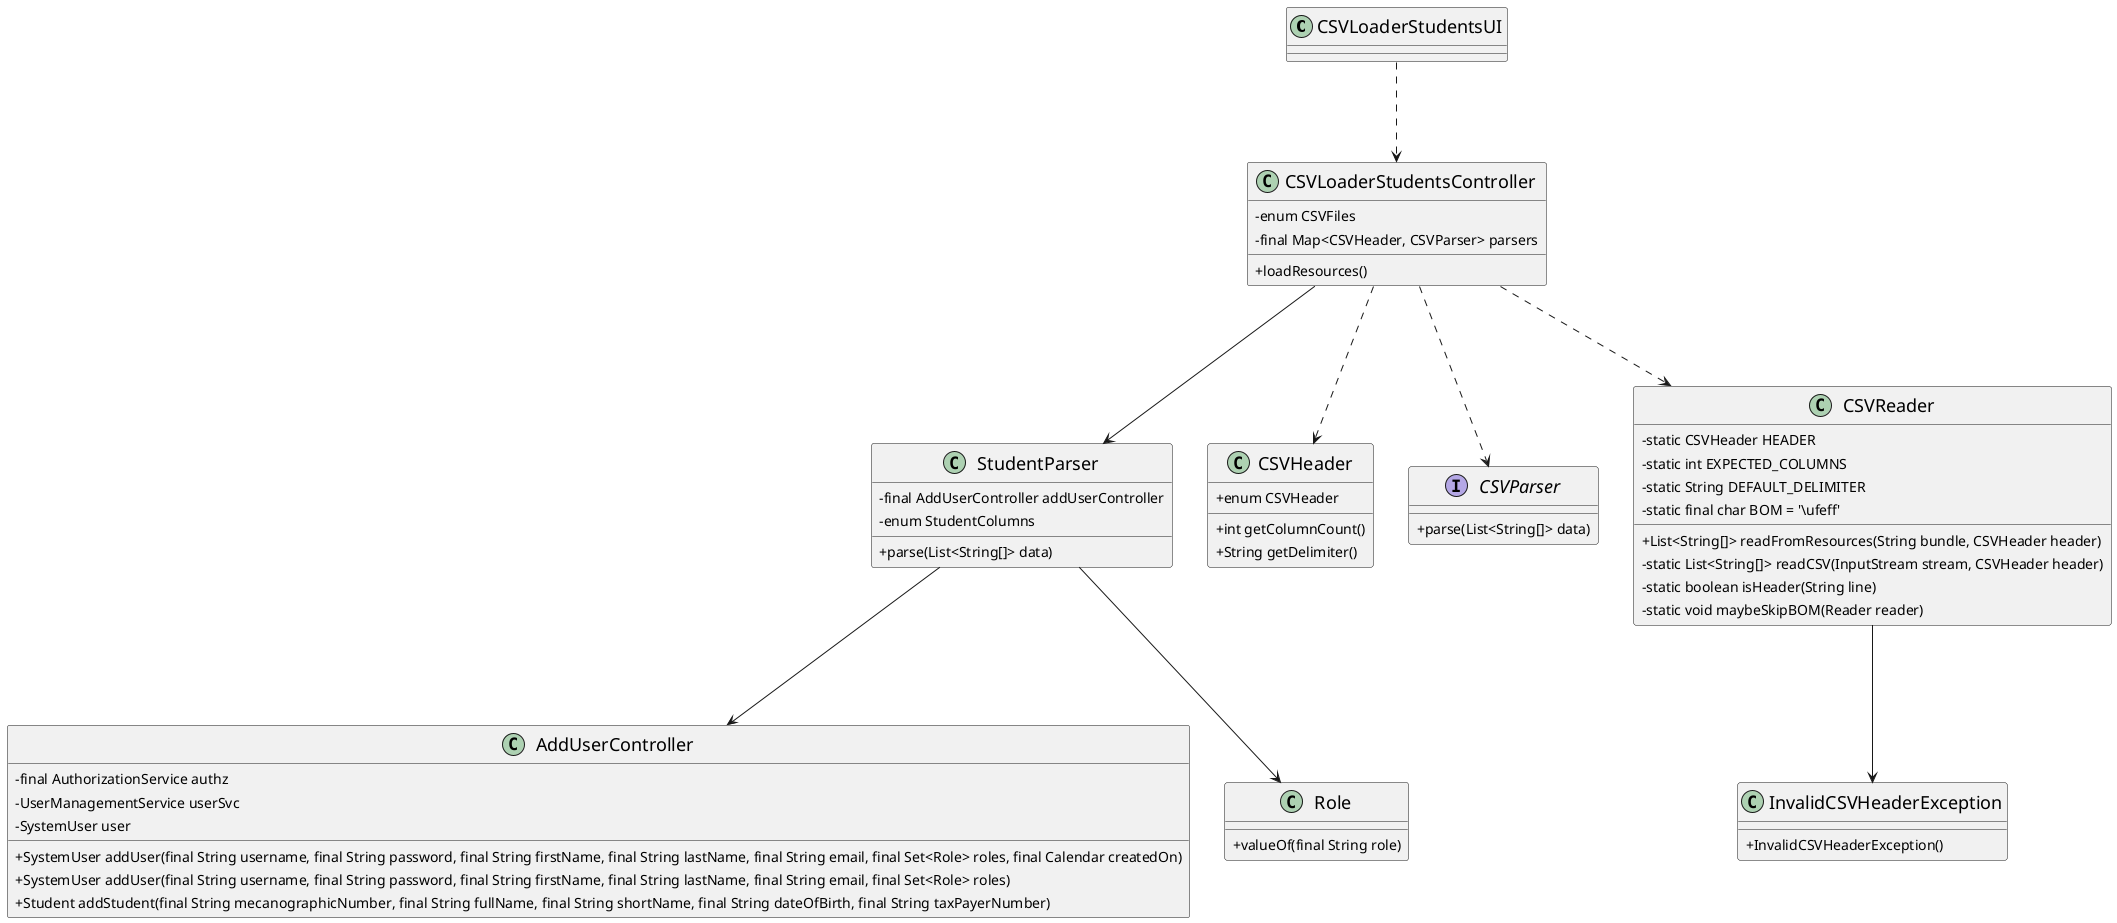 @startuml
'https://plantuml.com/class-diagram

skinparam classAttributeIconSize 0
skinparam padding 2
skinparam ranksep 100
skinparam classFontSize 18


class CSVLoaderStudentsUI
class CSVLoaderStudentsController
{
   -enum CSVFiles
   -final Map<CSVHeader, CSVParser> parsers
   +loadResources()


}

class StudentParser
{
    -final AddUserController addUserController
    -enum StudentColumns
    + parse(List<String[]> data)
}

class AddUserController
{
    -final AuthorizationService authz
    -UserManagementService userSvc
    -SystemUser user
    +SystemUser addUser(final String username, final String password, final String firstName, final String lastName, final String email, final Set<Role> roles, final Calendar createdOn)
    +SystemUser addUser(final String username, final String password, final String firstName, final String lastName, final String email, final Set<Role> roles)
    +Student addStudent(final String mecanographicNumber, final String fullName, final String shortName, final String dateOfBirth, final String taxPayerNumber)
}

class Role
{
    +valueOf(final String role)
}

class CSVHeader
{
    +enum CSVHeader
    +int getColumnCount()
    +String getDelimiter()


}

interface CSVParser
{
    +parse(List<String[]> data)
}

class CSVReader
{
    -static CSVHeader HEADER
    -static int EXPECTED_COLUMNS
    -static String DEFAULT_DELIMITER
    -static final char BOM = '\ufeff'
    +List<String[]> readFromResources(String bundle, CSVHeader header)
    -static List<String[]> readCSV(InputStream stream, CSVHeader header)
    -static boolean isHeader(String line)
    -static void maybeSkipBOM(Reader reader)

}

class InvalidCSVHeaderException{
    +InvalidCSVHeaderException()
    }





CSVLoaderStudentsUI ..> CSVLoaderStudentsController
CSVLoaderStudentsController --> StudentParser
StudentParser --> AddUserController
StudentParser --> Role
CSVLoaderStudentsController ..> CSVHeader
CSVLoaderStudentsController ..> CSVParser
CSVLoaderStudentsController ..> CSVReader
CSVReader --> InvalidCSVHeaderException








@enduml